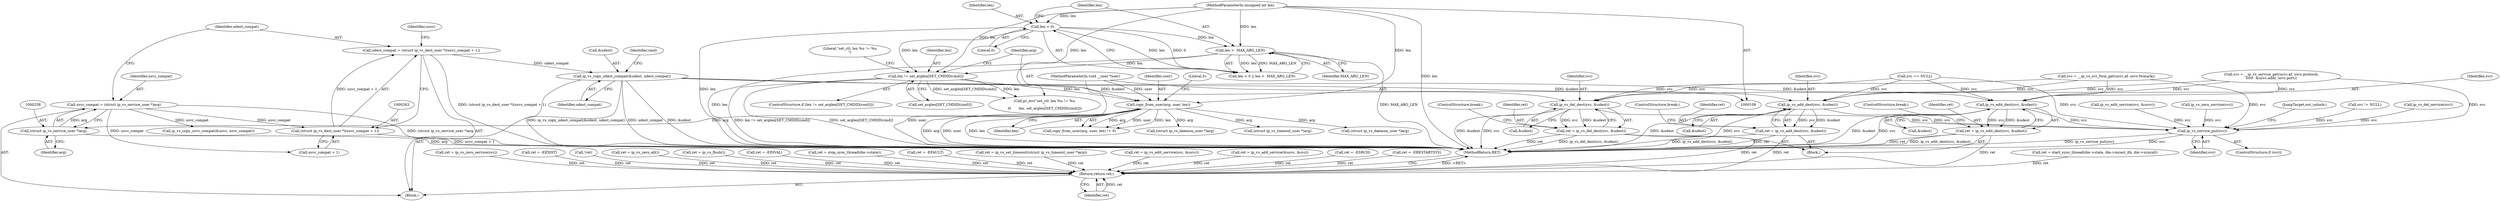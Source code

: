 digraph "0_linux_04bcef2a83f40c6db24222b27a52892cba39dffb_0@pointer" {
"1000260" [label="(Call,udest_compat = (struct ip_vs_dest_user *)(usvc_compat + 1))"];
"1000262" [label="(Call,(struct ip_vs_dest_user *)(usvc_compat + 1))"];
"1000255" [label="(Call,usvc_compat = (struct ip_vs_service_user *)arg)"];
"1000257" [label="(Call,(struct ip_vs_service_user *)arg)"];
"1000170" [label="(Call,copy_from_user(arg, user, len))"];
"1000111" [label="(MethodParameterIn,void __user *user)"];
"1000151" [label="(Call,len != set_arglen[SET_CMDID(cmd)])"];
"1000141" [label="(Call,len < 0)"];
"1000112" [label="(MethodParameterIn,unsigned int len)"];
"1000144" [label="(Call,len >  MAX_ARG_LEN)"];
"1000271" [label="(Call,ip_vs_copy_udest_compat(&udest, udest_compat))"];
"1000440" [label="(Call,ip_vs_add_dest(svc, &udest))"];
"1000438" [label="(Call,ret = ip_vs_add_dest(svc, &udest))"];
"1000476" [label="(Return,return ret;)"];
"1000468" [label="(Call,ip_vs_service_put(svc))"];
"1000448" [label="(Call,ip_vs_edit_dest(svc, &udest))"];
"1000446" [label="(Call,ret = ip_vs_edit_dest(svc, &udest))"];
"1000456" [label="(Call,ip_vs_del_dest(svc, &udest))"];
"1000454" [label="(Call,ret = ip_vs_del_dest(svc, &udest))"];
"1000173" [label="(Identifier,len)"];
"1000169" [label="(Call,copy_from_user(arg, user, len) != 0)"];
"1000223" [label="(Call,ret = start_sync_thread(dm->state, dm->mcast_ifn, dm->syncid))"];
"1000159" [label="(Literal,\"set_ctl: len %u != %u\n\")"];
"1000141" [label="(Call,len < 0)"];
"1000143" [label="(Literal,0)"];
"1000440" [label="(Call,ip_vs_add_dest(svc, &udest))"];
"1000432" [label="(Call,ret = ip_vs_zero_service(svc))"];
"1000150" [label="(ControlStructure,if (len != set_arglen[SET_CMDID(cmd)]))"];
"1000140" [label="(Call,len < 0 || len >  MAX_ARG_LEN)"];
"1000220" [label="(Call,(struct ip_vs_daemon_user *)arg)"];
"1000272" [label="(Call,&udest)"];
"1000457" [label="(Identifier,svc)"];
"1000400" [label="(Call,ret = -EEXIST)"];
"1000144" [label="(Call,len >  MAX_ARG_LEN)"];
"1000460" [label="(ControlStructure,break;)"];
"1000207" [label="(Call,(struct ip_vs_timeout_user *)arg)"];
"1000274" [label="(Identifier,udest_compat)"];
"1000456" [label="(Call,ip_vs_del_dest(svc, &udest))"];
"1000427" [label="(Call,!ret)"];
"1000298" [label="(Call,ret = ip_vs_zero_all())"];
"1000194" [label="(Call,ret = ip_vs_flush())"];
"1000171" [label="(Identifier,arg)"];
"1000462" [label="(Call,ret = -EINVAL)"];
"1000468" [label="(Call,ip_vs_service_put(svc))"];
"1000259" [label="(Identifier,arg)"];
"1000271" [label="(Call,ip_vs_copy_udest_compat(&udest, udest_compat))"];
"1000394" [label="(Block,)"];
"1000455" [label="(Identifier,ret)"];
"1000416" [label="(Call,ip_vs_edit_service(svc, &usvc))"];
"1000248" [label="(Call,ret = stop_sync_thread(dm->state))"];
"1000466" [label="(ControlStructure,if (svc))"];
"1000458" [label="(Call,&udest)"];
"1000452" [label="(ControlStructure,break;)"];
"1000344" [label="(Call,svc = __ip_vs_service_get(usvc.af, usvc.protocol,\n\t\t\t\t\t  &usvc.addr, usvc.port))"];
"1000450" [label="(Call,&udest)"];
"1000261" [label="(Identifier,udest_compat)"];
"1000267" [label="(Call,ip_vs_copy_usvc_compat(&usvc, usvc_compat))"];
"1000145" [label="(Identifier,len)"];
"1000269" [label="(Identifier,usvc)"];
"1000151" [label="(Call,len != set_arglen[SET_CMDID(cmd)])"];
"1000478" [label="(MethodReturn,RET)"];
"1000262" [label="(Call,(struct ip_vs_dest_user *)(usvc_compat + 1))"];
"1000476" [label="(Return,return ret;)"];
"1000257" [label="(Call,(struct ip_vs_service_user *)arg)"];
"1000454" [label="(Call,ret = ip_vs_del_dest(svc, &udest))"];
"1000376" [label="(Call,svc == NULL)"];
"1000333" [label="(Call,ret = -EFAULT)"];
"1000434" [label="(Call,ip_vs_zero_service(svc))"];
"1000446" [label="(Call,ret = ip_vs_edit_dest(svc, &udest))"];
"1000444" [label="(ControlStructure,break;)"];
"1000113" [label="(Block,)"];
"1000477" [label="(Identifier,ret)"];
"1000170" [label="(Call,copy_from_user(arg, user, len))"];
"1000277" [label="(Identifier,cmd)"];
"1000449" [label="(Identifier,svc)"];
"1000264" [label="(Call,usvc_compat + 1)"];
"1000112" [label="(MethodParameterIn,unsigned int len)"];
"1000146" [label="(Identifier,MAX_ARG_LEN)"];
"1000204" [label="(Call,ret = ip_vs_set_timeout((struct ip_vs_timeout_user *)arg))"];
"1000361" [label="(Call,svc = __ip_vs_svc_fwm_get(usvc.af, usvc.fwmark))"];
"1000439" [label="(Identifier,ret)"];
"1000441" [label="(Identifier,svc)"];
"1000442" [label="(Call,&udest)"];
"1000256" [label="(Identifier,usvc_compat)"];
"1000111" [label="(MethodParameterIn,void __user *user)"];
"1000172" [label="(Identifier,user)"];
"1000470" [label="(JumpTarget,out_unlock:)"];
"1000153" [label="(Call,set_arglen[SET_CMDID(cmd)])"];
"1000152" [label="(Identifier,len)"];
"1000174" [label="(Literal,0)"];
"1000255" [label="(Call,usvc_compat = (struct ip_vs_service_user *)arg)"];
"1000447" [label="(Identifier,ret)"];
"1000414" [label="(Call,ret = ip_vs_edit_service(svc, &usvc))"];
"1000405" [label="(Call,ret = ip_vs_add_service(&usvc, &svc))"];
"1000397" [label="(Call,svc != NULL)"];
"1000158" [label="(Call,pr_err(\"set_ctl: len %u != %u\n\",\n \t\t       len, set_arglen[SET_CMDID(cmd)]))"];
"1000438" [label="(Call,ret = ip_vs_add_dest(svc, &udest))"];
"1000387" [label="(Call,ret = -ESRCH)"];
"1000469" [label="(Identifier,svc)"];
"1000245" [label="(Call,(struct ip_vs_daemon_user *)arg)"];
"1000142" [label="(Identifier,len)"];
"1000260" [label="(Call,udest_compat = (struct ip_vs_dest_user *)(usvc_compat + 1))"];
"1000424" [label="(Call,ip_vs_del_service(svc))"];
"1000448" [label="(Call,ip_vs_edit_dest(svc, &udest))"];
"1000184" [label="(Call,ret = -ERESTARTSYS)"];
"1000260" -> "1000113"  [label="AST: "];
"1000260" -> "1000262"  [label="CFG: "];
"1000261" -> "1000260"  [label="AST: "];
"1000262" -> "1000260"  [label="AST: "];
"1000269" -> "1000260"  [label="CFG: "];
"1000260" -> "1000478"  [label="DDG: (struct ip_vs_dest_user *)(usvc_compat + 1)"];
"1000262" -> "1000260"  [label="DDG: usvc_compat + 1"];
"1000260" -> "1000271"  [label="DDG: udest_compat"];
"1000262" -> "1000264"  [label="CFG: "];
"1000263" -> "1000262"  [label="AST: "];
"1000264" -> "1000262"  [label="AST: "];
"1000262" -> "1000478"  [label="DDG: usvc_compat + 1"];
"1000255" -> "1000262"  [label="DDG: usvc_compat"];
"1000255" -> "1000113"  [label="AST: "];
"1000255" -> "1000257"  [label="CFG: "];
"1000256" -> "1000255"  [label="AST: "];
"1000257" -> "1000255"  [label="AST: "];
"1000261" -> "1000255"  [label="CFG: "];
"1000255" -> "1000478"  [label="DDG: (struct ip_vs_service_user *)arg"];
"1000257" -> "1000255"  [label="DDG: arg"];
"1000255" -> "1000264"  [label="DDG: usvc_compat"];
"1000255" -> "1000267"  [label="DDG: usvc_compat"];
"1000257" -> "1000259"  [label="CFG: "];
"1000258" -> "1000257"  [label="AST: "];
"1000259" -> "1000257"  [label="AST: "];
"1000257" -> "1000478"  [label="DDG: arg"];
"1000170" -> "1000257"  [label="DDG: arg"];
"1000170" -> "1000169"  [label="AST: "];
"1000170" -> "1000173"  [label="CFG: "];
"1000171" -> "1000170"  [label="AST: "];
"1000172" -> "1000170"  [label="AST: "];
"1000173" -> "1000170"  [label="AST: "];
"1000174" -> "1000170"  [label="CFG: "];
"1000170" -> "1000478"  [label="DDG: user"];
"1000170" -> "1000478"  [label="DDG: len"];
"1000170" -> "1000478"  [label="DDG: arg"];
"1000170" -> "1000169"  [label="DDG: arg"];
"1000170" -> "1000169"  [label="DDG: user"];
"1000170" -> "1000169"  [label="DDG: len"];
"1000111" -> "1000170"  [label="DDG: user"];
"1000151" -> "1000170"  [label="DDG: len"];
"1000112" -> "1000170"  [label="DDG: len"];
"1000170" -> "1000207"  [label="DDG: arg"];
"1000170" -> "1000220"  [label="DDG: arg"];
"1000170" -> "1000245"  [label="DDG: arg"];
"1000111" -> "1000108"  [label="AST: "];
"1000111" -> "1000478"  [label="DDG: user"];
"1000151" -> "1000150"  [label="AST: "];
"1000151" -> "1000153"  [label="CFG: "];
"1000152" -> "1000151"  [label="AST: "];
"1000153" -> "1000151"  [label="AST: "];
"1000159" -> "1000151"  [label="CFG: "];
"1000171" -> "1000151"  [label="CFG: "];
"1000151" -> "1000478"  [label="DDG: len != set_arglen[SET_CMDID(cmd)]"];
"1000151" -> "1000478"  [label="DDG: set_arglen[SET_CMDID(cmd)]"];
"1000141" -> "1000151"  [label="DDG: len"];
"1000144" -> "1000151"  [label="DDG: len"];
"1000112" -> "1000151"  [label="DDG: len"];
"1000151" -> "1000158"  [label="DDG: len"];
"1000151" -> "1000158"  [label="DDG: set_arglen[SET_CMDID(cmd)]"];
"1000141" -> "1000140"  [label="AST: "];
"1000141" -> "1000143"  [label="CFG: "];
"1000142" -> "1000141"  [label="AST: "];
"1000143" -> "1000141"  [label="AST: "];
"1000145" -> "1000141"  [label="CFG: "];
"1000140" -> "1000141"  [label="CFG: "];
"1000141" -> "1000478"  [label="DDG: len"];
"1000141" -> "1000140"  [label="DDG: len"];
"1000141" -> "1000140"  [label="DDG: 0"];
"1000112" -> "1000141"  [label="DDG: len"];
"1000141" -> "1000144"  [label="DDG: len"];
"1000112" -> "1000108"  [label="AST: "];
"1000112" -> "1000478"  [label="DDG: len"];
"1000112" -> "1000144"  [label="DDG: len"];
"1000112" -> "1000158"  [label="DDG: len"];
"1000144" -> "1000140"  [label="AST: "];
"1000144" -> "1000146"  [label="CFG: "];
"1000145" -> "1000144"  [label="AST: "];
"1000146" -> "1000144"  [label="AST: "];
"1000140" -> "1000144"  [label="CFG: "];
"1000144" -> "1000478"  [label="DDG: len"];
"1000144" -> "1000478"  [label="DDG: MAX_ARG_LEN"];
"1000144" -> "1000140"  [label="DDG: len"];
"1000144" -> "1000140"  [label="DDG: MAX_ARG_LEN"];
"1000271" -> "1000113"  [label="AST: "];
"1000271" -> "1000274"  [label="CFG: "];
"1000272" -> "1000271"  [label="AST: "];
"1000274" -> "1000271"  [label="AST: "];
"1000277" -> "1000271"  [label="CFG: "];
"1000271" -> "1000478"  [label="DDG: udest_compat"];
"1000271" -> "1000478"  [label="DDG: &udest"];
"1000271" -> "1000478"  [label="DDG: ip_vs_copy_udest_compat(&udest, udest_compat)"];
"1000271" -> "1000440"  [label="DDG: &udest"];
"1000271" -> "1000448"  [label="DDG: &udest"];
"1000271" -> "1000456"  [label="DDG: &udest"];
"1000440" -> "1000438"  [label="AST: "];
"1000440" -> "1000442"  [label="CFG: "];
"1000441" -> "1000440"  [label="AST: "];
"1000442" -> "1000440"  [label="AST: "];
"1000438" -> "1000440"  [label="CFG: "];
"1000440" -> "1000478"  [label="DDG: &udest"];
"1000440" -> "1000478"  [label="DDG: svc"];
"1000440" -> "1000438"  [label="DDG: svc"];
"1000440" -> "1000438"  [label="DDG: &udest"];
"1000376" -> "1000440"  [label="DDG: svc"];
"1000361" -> "1000440"  [label="DDG: svc"];
"1000344" -> "1000440"  [label="DDG: svc"];
"1000440" -> "1000468"  [label="DDG: svc"];
"1000438" -> "1000394"  [label="AST: "];
"1000439" -> "1000438"  [label="AST: "];
"1000444" -> "1000438"  [label="CFG: "];
"1000438" -> "1000478"  [label="DDG: ip_vs_add_dest(svc, &udest)"];
"1000438" -> "1000478"  [label="DDG: ret"];
"1000438" -> "1000476"  [label="DDG: ret"];
"1000476" -> "1000113"  [label="AST: "];
"1000476" -> "1000477"  [label="CFG: "];
"1000477" -> "1000476"  [label="AST: "];
"1000478" -> "1000476"  [label="CFG: "];
"1000476" -> "1000478"  [label="DDG: <RET>"];
"1000477" -> "1000476"  [label="DDG: ret"];
"1000333" -> "1000476"  [label="DDG: ret"];
"1000184" -> "1000476"  [label="DDG: ret"];
"1000462" -> "1000476"  [label="DDG: ret"];
"1000194" -> "1000476"  [label="DDG: ret"];
"1000387" -> "1000476"  [label="DDG: ret"];
"1000446" -> "1000476"  [label="DDG: ret"];
"1000432" -> "1000476"  [label="DDG: ret"];
"1000414" -> "1000476"  [label="DDG: ret"];
"1000405" -> "1000476"  [label="DDG: ret"];
"1000248" -> "1000476"  [label="DDG: ret"];
"1000223" -> "1000476"  [label="DDG: ret"];
"1000454" -> "1000476"  [label="DDG: ret"];
"1000427" -> "1000476"  [label="DDG: ret"];
"1000298" -> "1000476"  [label="DDG: ret"];
"1000400" -> "1000476"  [label="DDG: ret"];
"1000204" -> "1000476"  [label="DDG: ret"];
"1000468" -> "1000466"  [label="AST: "];
"1000468" -> "1000469"  [label="CFG: "];
"1000469" -> "1000468"  [label="AST: "];
"1000470" -> "1000468"  [label="CFG: "];
"1000468" -> "1000478"  [label="DDG: ip_vs_service_put(svc)"];
"1000468" -> "1000478"  [label="DDG: svc"];
"1000376" -> "1000468"  [label="DDG: svc"];
"1000434" -> "1000468"  [label="DDG: svc"];
"1000416" -> "1000468"  [label="DDG: svc"];
"1000361" -> "1000468"  [label="DDG: svc"];
"1000344" -> "1000468"  [label="DDG: svc"];
"1000456" -> "1000468"  [label="DDG: svc"];
"1000397" -> "1000468"  [label="DDG: svc"];
"1000448" -> "1000468"  [label="DDG: svc"];
"1000424" -> "1000468"  [label="DDG: svc"];
"1000448" -> "1000446"  [label="AST: "];
"1000448" -> "1000450"  [label="CFG: "];
"1000449" -> "1000448"  [label="AST: "];
"1000450" -> "1000448"  [label="AST: "];
"1000446" -> "1000448"  [label="CFG: "];
"1000448" -> "1000478"  [label="DDG: &udest"];
"1000448" -> "1000478"  [label="DDG: svc"];
"1000448" -> "1000446"  [label="DDG: svc"];
"1000448" -> "1000446"  [label="DDG: &udest"];
"1000376" -> "1000448"  [label="DDG: svc"];
"1000361" -> "1000448"  [label="DDG: svc"];
"1000344" -> "1000448"  [label="DDG: svc"];
"1000446" -> "1000394"  [label="AST: "];
"1000447" -> "1000446"  [label="AST: "];
"1000452" -> "1000446"  [label="CFG: "];
"1000446" -> "1000478"  [label="DDG: ret"];
"1000446" -> "1000478"  [label="DDG: ip_vs_edit_dest(svc, &udest)"];
"1000456" -> "1000454"  [label="AST: "];
"1000456" -> "1000458"  [label="CFG: "];
"1000457" -> "1000456"  [label="AST: "];
"1000458" -> "1000456"  [label="AST: "];
"1000454" -> "1000456"  [label="CFG: "];
"1000456" -> "1000478"  [label="DDG: svc"];
"1000456" -> "1000478"  [label="DDG: &udest"];
"1000456" -> "1000454"  [label="DDG: svc"];
"1000456" -> "1000454"  [label="DDG: &udest"];
"1000376" -> "1000456"  [label="DDG: svc"];
"1000361" -> "1000456"  [label="DDG: svc"];
"1000344" -> "1000456"  [label="DDG: svc"];
"1000454" -> "1000394"  [label="AST: "];
"1000455" -> "1000454"  [label="AST: "];
"1000460" -> "1000454"  [label="CFG: "];
"1000454" -> "1000478"  [label="DDG: ret"];
"1000454" -> "1000478"  [label="DDG: ip_vs_del_dest(svc, &udest)"];
}
